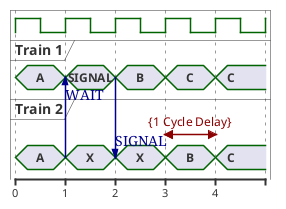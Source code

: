 @startuml
clock clk with period 1
concise "Train 1" as T1 
concise "Train 2" as T2 

@0
T1 is A 
T2 is A 

@1
T2 -> T1 : WAIT 
T1 is SIGNAL 
T2 is X 

@2 
T1 -> T2 : SIGNAL
T1 is B 
T2 is X 

@3 
T1 is C 
T2 is B 

@4
T2@4 <-> @3 : {1 Cycle Delay}
T1 is C 
T2 is C 
@enduml
